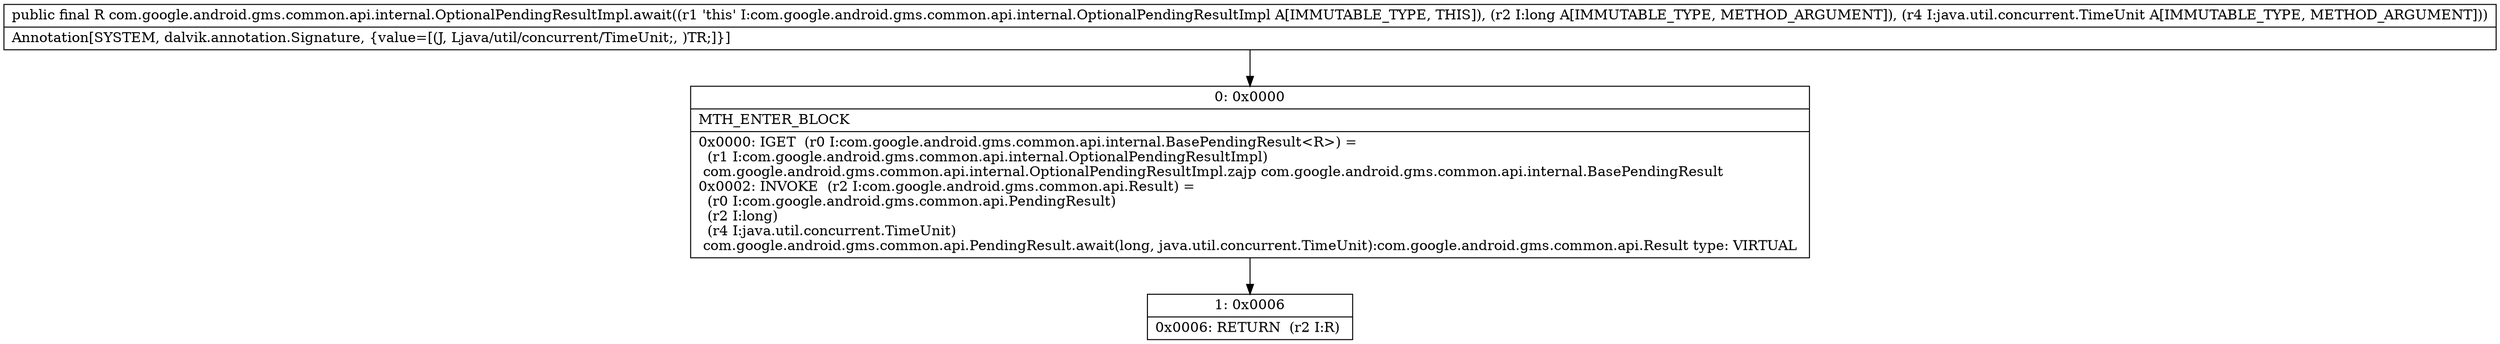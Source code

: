 digraph "CFG forcom.google.android.gms.common.api.internal.OptionalPendingResultImpl.await(JLjava\/util\/concurrent\/TimeUnit;)Lcom\/google\/android\/gms\/common\/api\/Result;" {
Node_0 [shape=record,label="{0\:\ 0x0000|MTH_ENTER_BLOCK\l|0x0000: IGET  (r0 I:com.google.android.gms.common.api.internal.BasePendingResult\<R\>) = \l  (r1 I:com.google.android.gms.common.api.internal.OptionalPendingResultImpl)\l com.google.android.gms.common.api.internal.OptionalPendingResultImpl.zajp com.google.android.gms.common.api.internal.BasePendingResult \l0x0002: INVOKE  (r2 I:com.google.android.gms.common.api.Result) = \l  (r0 I:com.google.android.gms.common.api.PendingResult)\l  (r2 I:long)\l  (r4 I:java.util.concurrent.TimeUnit)\l com.google.android.gms.common.api.PendingResult.await(long, java.util.concurrent.TimeUnit):com.google.android.gms.common.api.Result type: VIRTUAL \l}"];
Node_1 [shape=record,label="{1\:\ 0x0006|0x0006: RETURN  (r2 I:R) \l}"];
MethodNode[shape=record,label="{public final R com.google.android.gms.common.api.internal.OptionalPendingResultImpl.await((r1 'this' I:com.google.android.gms.common.api.internal.OptionalPendingResultImpl A[IMMUTABLE_TYPE, THIS]), (r2 I:long A[IMMUTABLE_TYPE, METHOD_ARGUMENT]), (r4 I:java.util.concurrent.TimeUnit A[IMMUTABLE_TYPE, METHOD_ARGUMENT]))  | Annotation[SYSTEM, dalvik.annotation.Signature, \{value=[(J, Ljava\/util\/concurrent\/TimeUnit;, )TR;]\}]\l}"];
MethodNode -> Node_0;
Node_0 -> Node_1;
}

